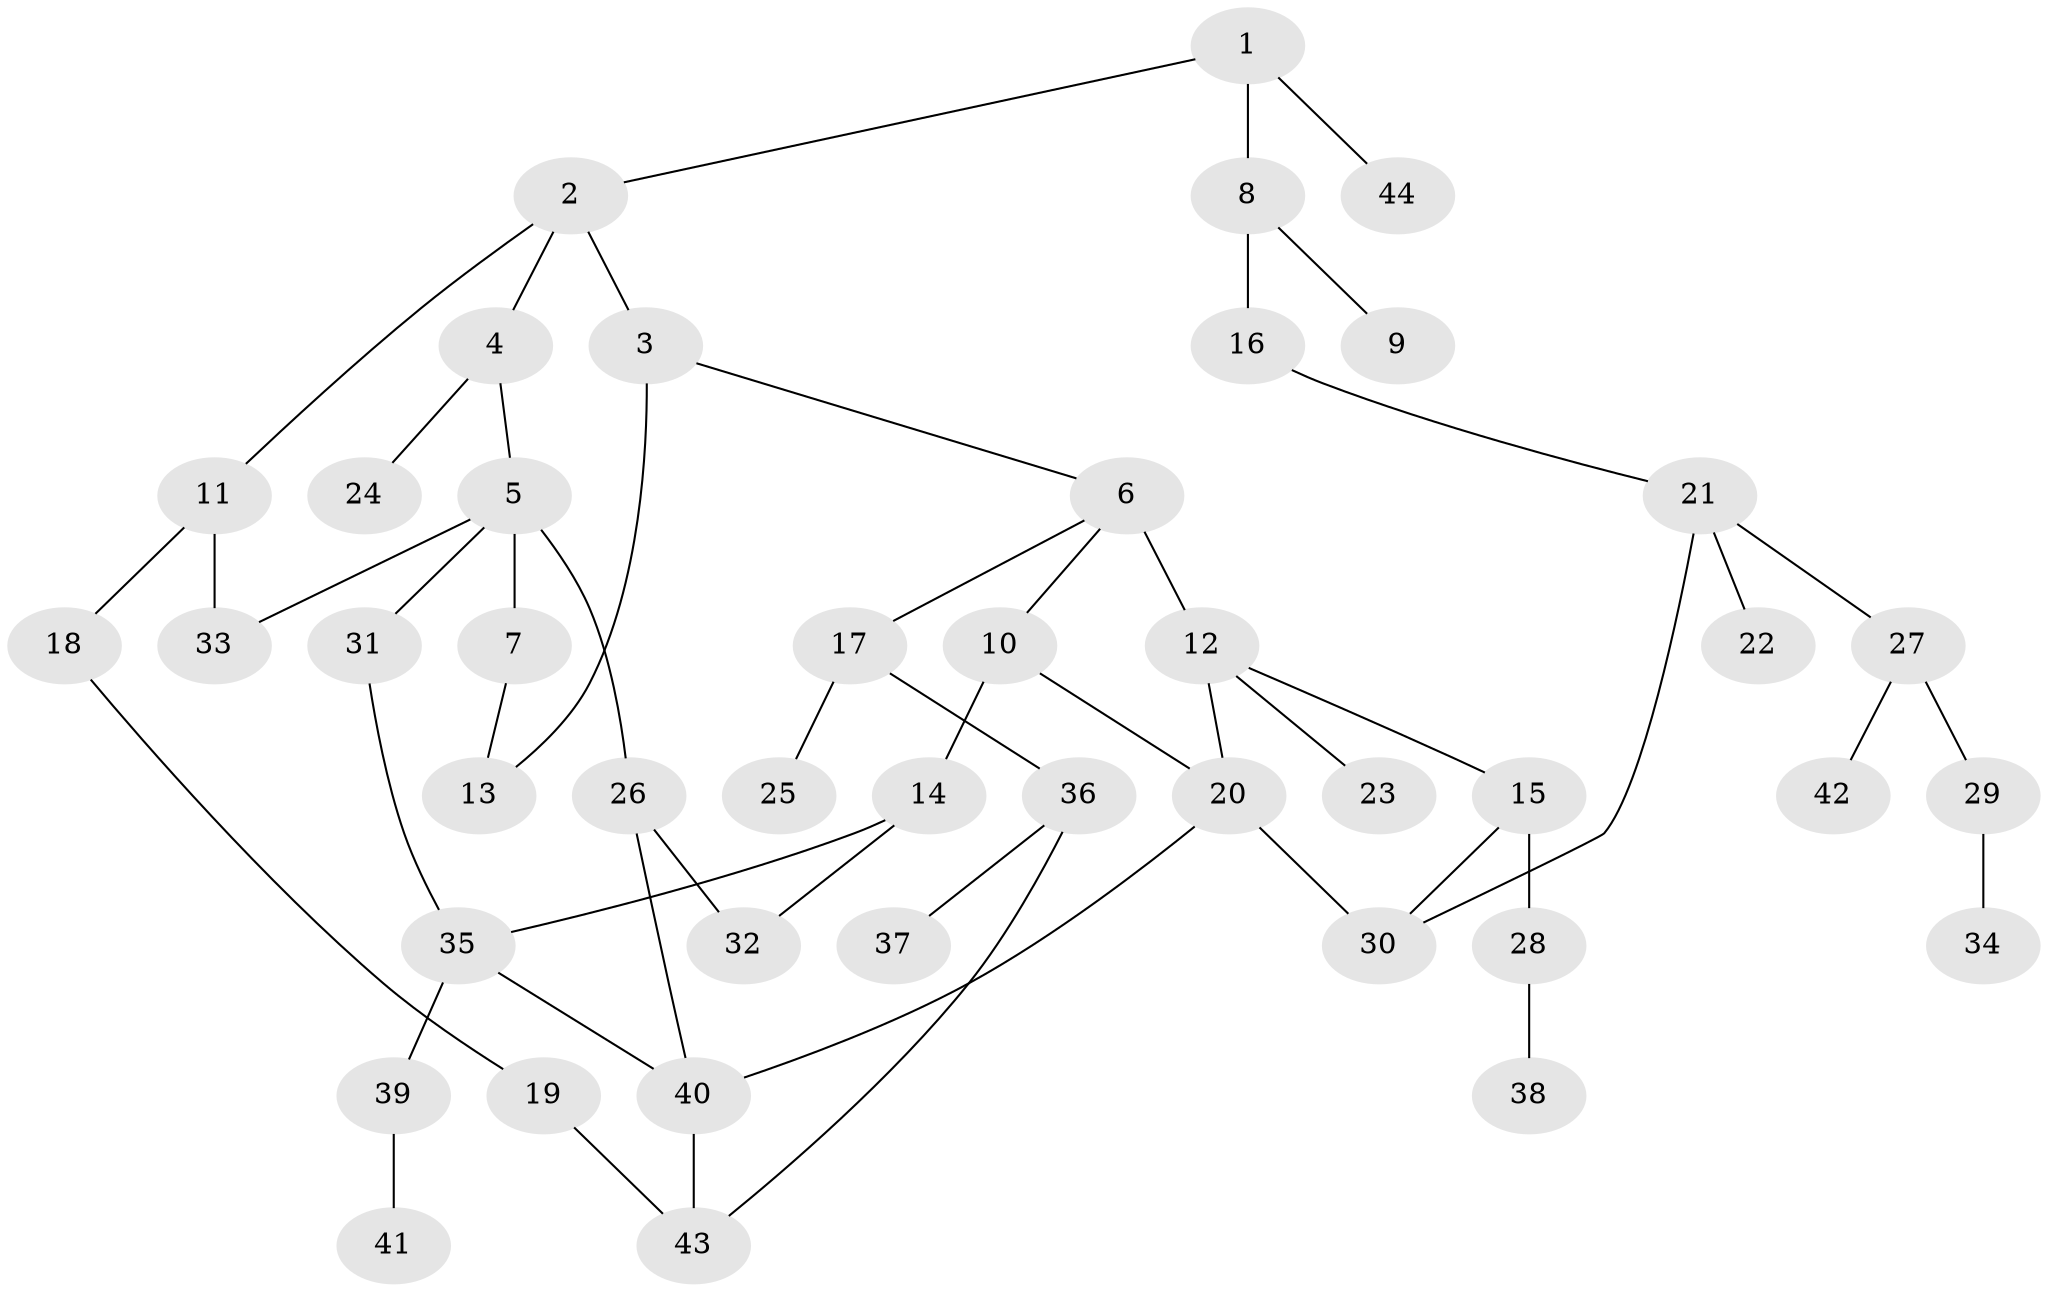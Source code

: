 // original degree distribution, {4: 0.15476190476190477, 5: 0.023809523809523808, 6: 0.023809523809523808, 7: 0.011904761904761904, 2: 0.20238095238095238, 3: 0.14285714285714285, 1: 0.44047619047619047}
// Generated by graph-tools (version 1.1) at 2025/34/03/09/25 02:34:07]
// undirected, 44 vertices, 54 edges
graph export_dot {
graph [start="1"]
  node [color=gray90,style=filled];
  1;
  2;
  3;
  4;
  5;
  6;
  7;
  8;
  9;
  10;
  11;
  12;
  13;
  14;
  15;
  16;
  17;
  18;
  19;
  20;
  21;
  22;
  23;
  24;
  25;
  26;
  27;
  28;
  29;
  30;
  31;
  32;
  33;
  34;
  35;
  36;
  37;
  38;
  39;
  40;
  41;
  42;
  43;
  44;
  1 -- 2 [weight=1.0];
  1 -- 8 [weight=1.0];
  1 -- 44 [weight=1.0];
  2 -- 3 [weight=1.0];
  2 -- 4 [weight=1.0];
  2 -- 11 [weight=1.0];
  3 -- 6 [weight=1.0];
  3 -- 13 [weight=1.0];
  4 -- 5 [weight=1.0];
  4 -- 24 [weight=1.0];
  5 -- 7 [weight=1.0];
  5 -- 26 [weight=1.0];
  5 -- 31 [weight=1.0];
  5 -- 33 [weight=1.0];
  6 -- 10 [weight=1.0];
  6 -- 12 [weight=3.0];
  6 -- 17 [weight=1.0];
  7 -- 13 [weight=1.0];
  8 -- 9 [weight=1.0];
  8 -- 16 [weight=1.0];
  10 -- 14 [weight=3.0];
  10 -- 20 [weight=1.0];
  11 -- 18 [weight=1.0];
  11 -- 33 [weight=1.0];
  12 -- 15 [weight=1.0];
  12 -- 20 [weight=1.0];
  12 -- 23 [weight=1.0];
  14 -- 32 [weight=1.0];
  14 -- 35 [weight=1.0];
  15 -- 28 [weight=2.0];
  15 -- 30 [weight=1.0];
  16 -- 21 [weight=1.0];
  17 -- 25 [weight=1.0];
  17 -- 36 [weight=1.0];
  18 -- 19 [weight=1.0];
  19 -- 43 [weight=1.0];
  20 -- 30 [weight=1.0];
  20 -- 40 [weight=1.0];
  21 -- 22 [weight=1.0];
  21 -- 27 [weight=1.0];
  21 -- 30 [weight=1.0];
  26 -- 32 [weight=1.0];
  26 -- 40 [weight=1.0];
  27 -- 29 [weight=1.0];
  27 -- 42 [weight=1.0];
  28 -- 38 [weight=1.0];
  29 -- 34 [weight=2.0];
  31 -- 35 [weight=1.0];
  35 -- 39 [weight=1.0];
  35 -- 40 [weight=1.0];
  36 -- 37 [weight=1.0];
  36 -- 43 [weight=1.0];
  39 -- 41 [weight=1.0];
  40 -- 43 [weight=1.0];
}
